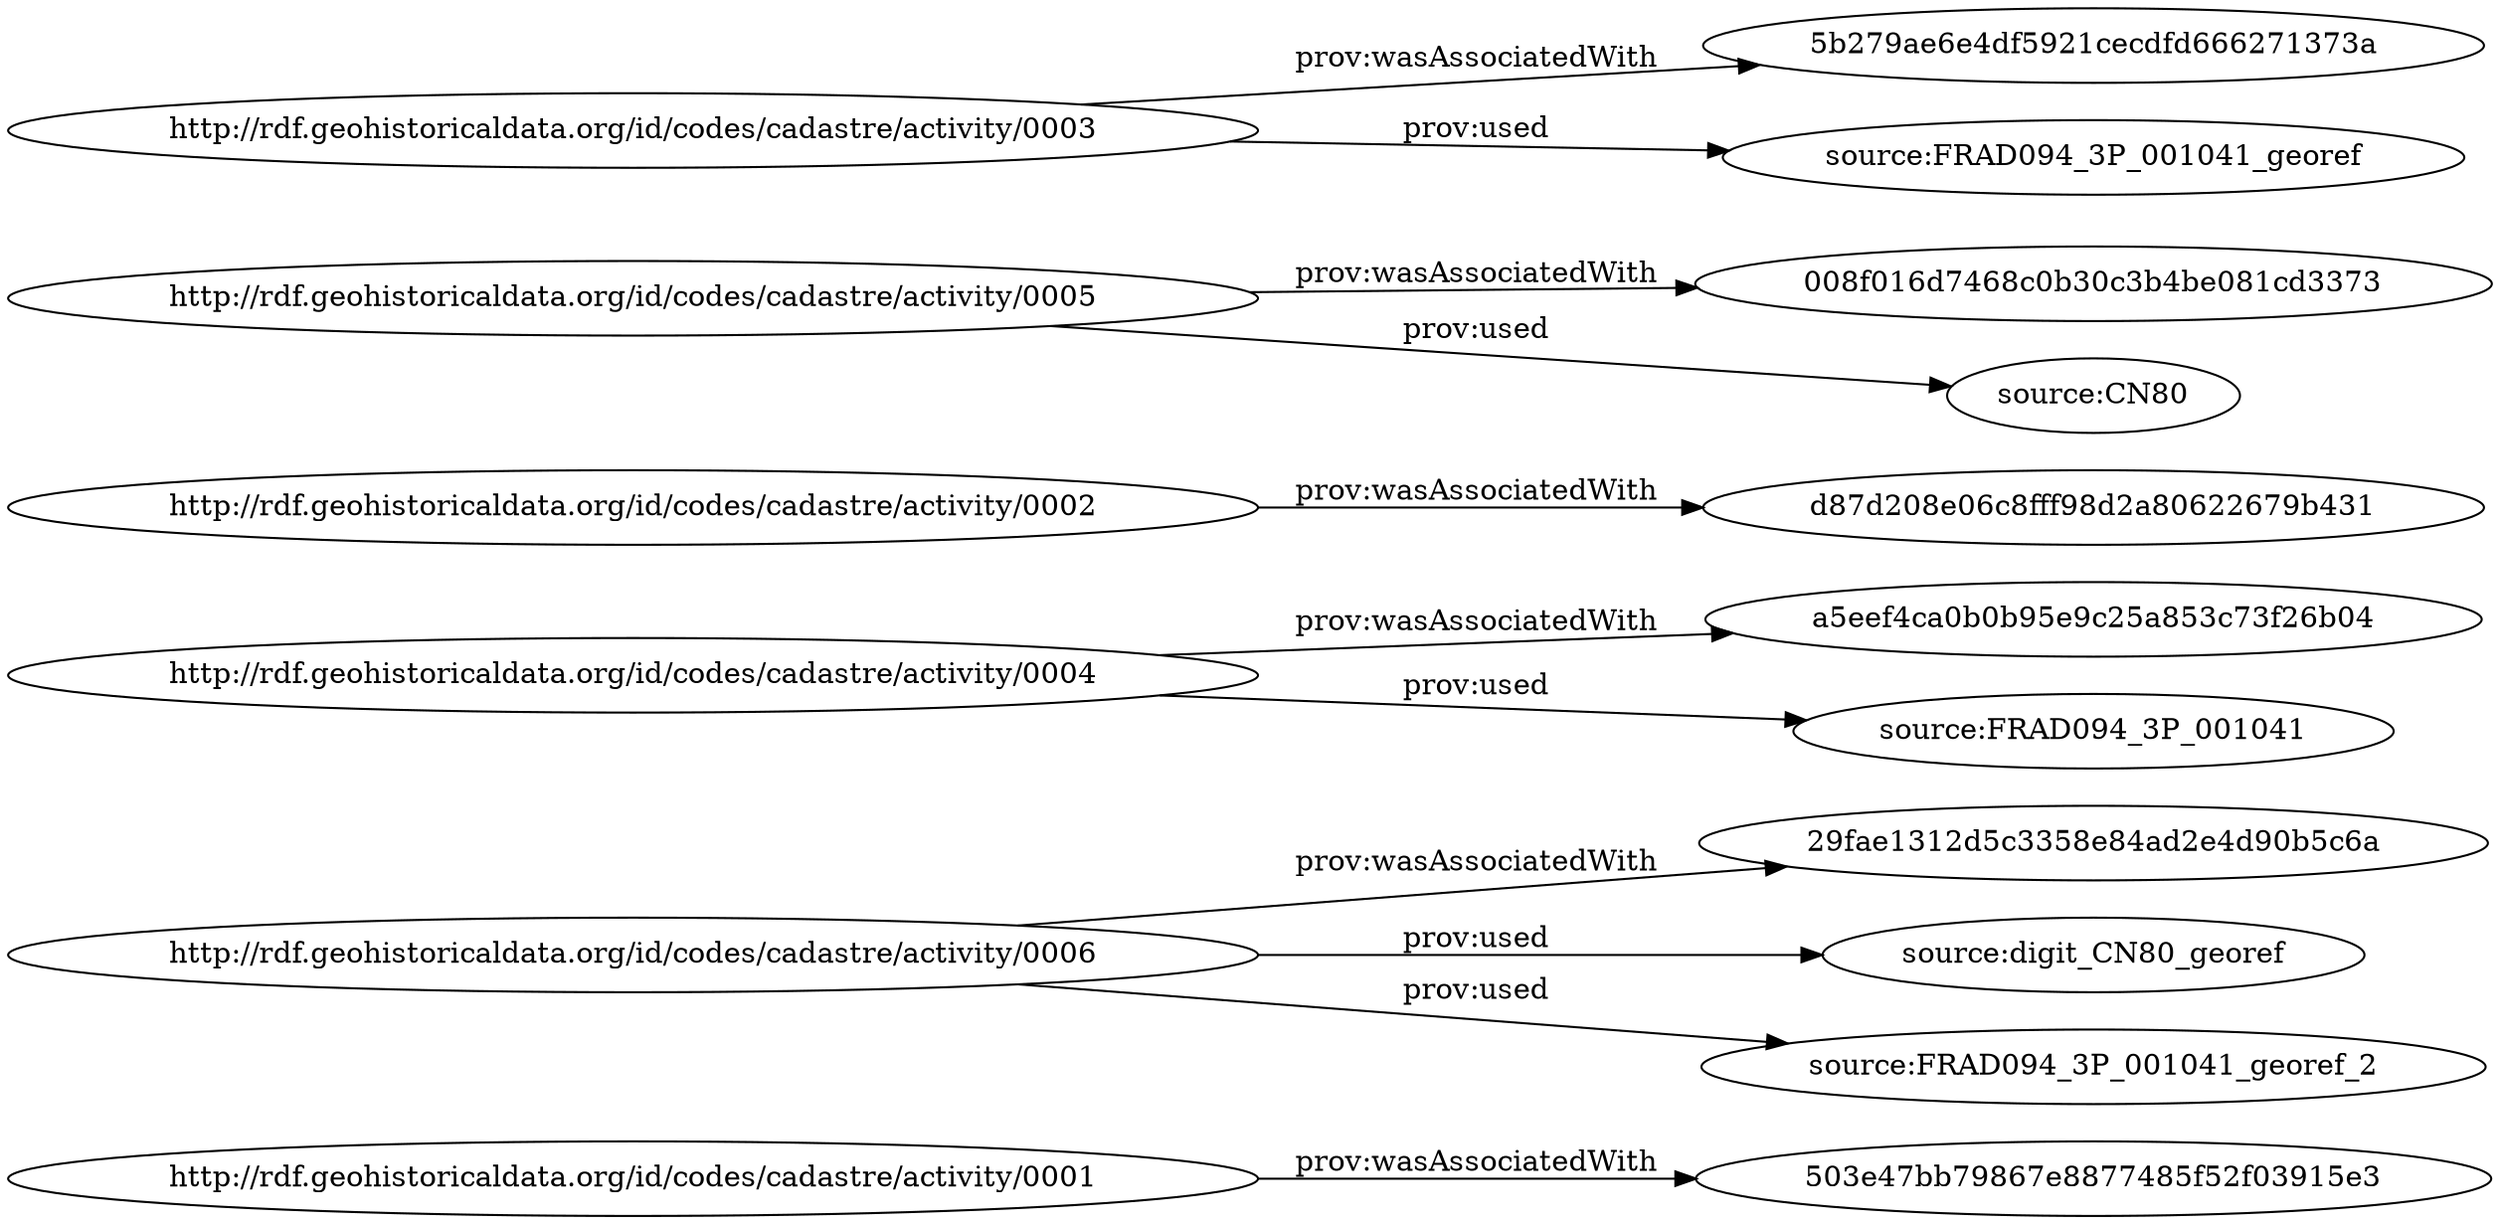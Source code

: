 digraph ar2dtool_diagram { 
rankdir=LR;
size="1501"
	"http://rdf.geohistoricaldata.org/id/codes/cadastre/activity/0001" -> "503e47bb79867e8877485f52f03915e3" [ label = "prov:wasAssociatedWith" ];
	"http://rdf.geohistoricaldata.org/id/codes/cadastre/activity/0006" -> "29fae1312d5c3358e84ad2e4d90b5c6a" [ label = "prov:wasAssociatedWith" ];
	"http://rdf.geohistoricaldata.org/id/codes/cadastre/activity/0006" -> "source:digit_CN80_georef" [ label = "prov:used" ];
	"http://rdf.geohistoricaldata.org/id/codes/cadastre/activity/0006" -> "source:FRAD094_3P_001041_georef_2" [ label = "prov:used" ];
	"http://rdf.geohistoricaldata.org/id/codes/cadastre/activity/0004" -> "a5eef4ca0b0b95e9c25a853c73f26b04" [ label = "prov:wasAssociatedWith" ];
	"http://rdf.geohistoricaldata.org/id/codes/cadastre/activity/0004" -> "source:FRAD094_3P_001041" [ label = "prov:used" ];
	"http://rdf.geohistoricaldata.org/id/codes/cadastre/activity/0002" -> "d87d208e06c8fff98d2a80622679b431" [ label = "prov:wasAssociatedWith" ];
	"http://rdf.geohistoricaldata.org/id/codes/cadastre/activity/0005" -> "008f016d7468c0b30c3b4be081cd3373" [ label = "prov:wasAssociatedWith" ];
	"http://rdf.geohistoricaldata.org/id/codes/cadastre/activity/0005" -> "source:CN80" [ label = "prov:used" ];
	"http://rdf.geohistoricaldata.org/id/codes/cadastre/activity/0003" -> "5b279ae6e4df5921cecdfd666271373a" [ label = "prov:wasAssociatedWith" ];
	"http://rdf.geohistoricaldata.org/id/codes/cadastre/activity/0003" -> "source:FRAD094_3P_001041_georef" [ label = "prov:used" ];

}
